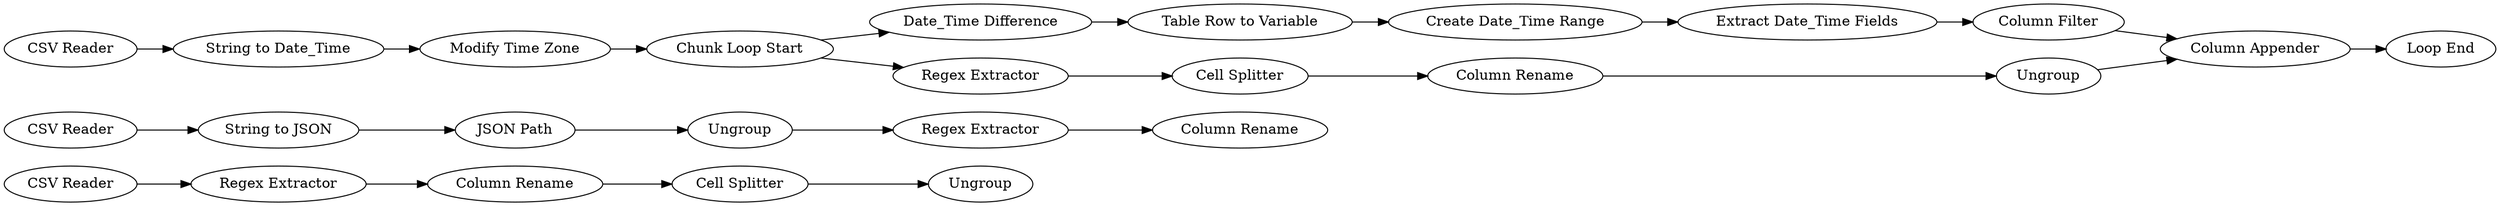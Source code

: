 digraph {
	8 [label="Cell Splitter"]
	9 [label="CSV Reader"]
	10 [label=Ungroup]
	16 [label="Column Rename"]
	17 [label="Regex Extractor"]
	19 [label="CSV Reader"]
	20 [label="Column Rename"]
	23 [label="String to JSON"]
	24 [label="JSON Path"]
	25 [label=Ungroup]
	26 [label="Regex Extractor"]
	27 [label="Date_Time Difference"]
	28 [label="String to Date_Time"]
	29 [label="Create Date_Time Range"]
	30 [label="Table Row to Variable"]
	31 [label="Modify Time Zone"]
	32 [label="Extract Date_Time Fields"]
	33 [label="Chunk Loop Start"]
	34 [label="Column Appender"]
	35 [label="Column Filter"]
	36 [label="Loop End"]
	37 [label="Column Rename"]
	38 [label="Regex Extractor"]
	39 [label="Cell Splitter"]
	40 [label="CSV Reader"]
	41 [label=Ungroup]
	8 -> 10
	9 -> 17
	16 -> 8
	17 -> 16
	19 -> 23
	23 -> 24
	24 -> 25
	25 -> 26
	26 -> 20
	27 -> 30
	28 -> 31
	29 -> 32
	30 -> 29
	31 -> 33
	32 -> 35
	33 -> 38
	33 -> 27
	34 -> 36
	35 -> 34
	37 -> 41
	38 -> 39
	39 -> 37
	40 -> 28
	41 -> 34
	rankdir=LR
}

